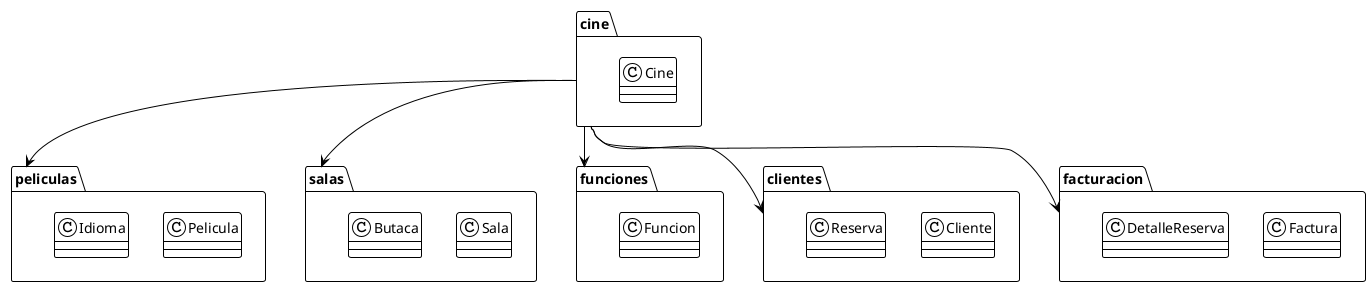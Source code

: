 @startuml Packages
!theme plain

package "cine" {
    class Cine
}

package "peliculas" {
    class Pelicula
    class Idioma
}

package "salas" {
    class Sala
    class Butaca
}

package "funciones" {
    class Funcion
}

package "clientes" {
    class Cliente
    class Reserva
}

package "facturacion" {
    class Factura
    class DetalleReserva
}

' Relaciones entre paquetes
cine --> peliculas
cine --> salas
cine --> funciones
cine --> clientes
cine --> facturacion

@enduml
